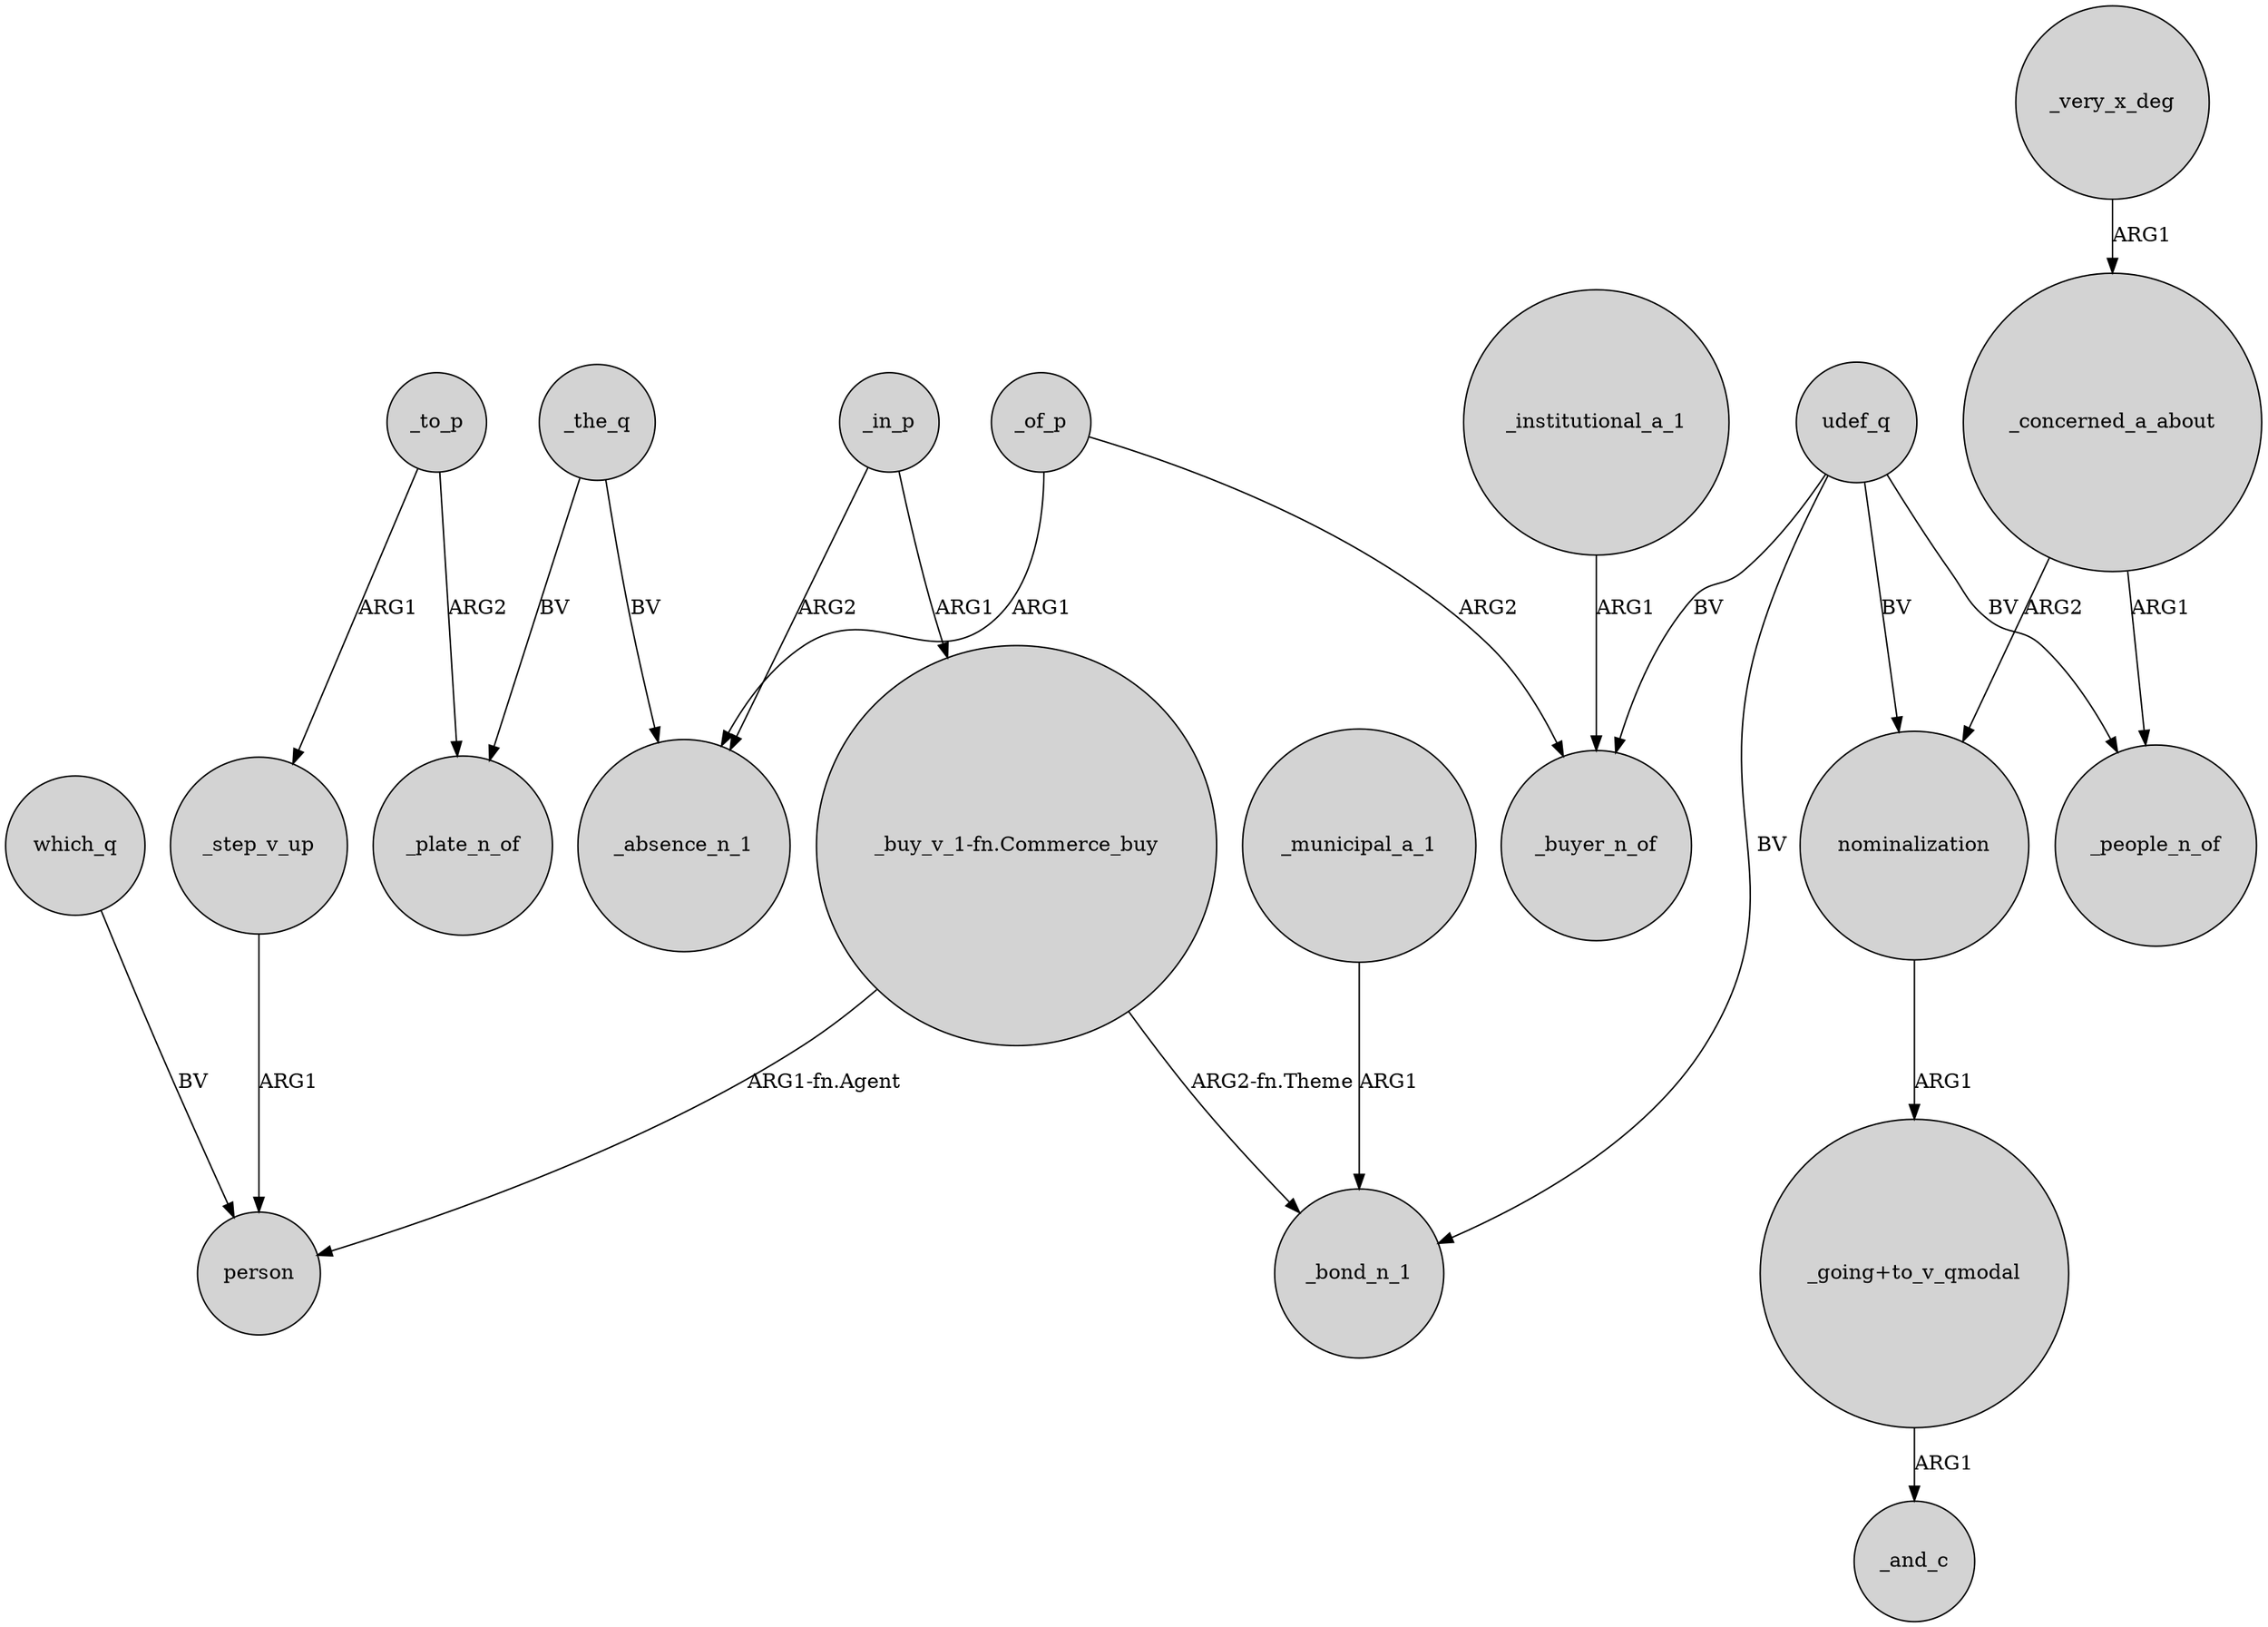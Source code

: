 digraph {
	node [shape=circle style=filled]
	_the_q -> _plate_n_of [label=BV]
	"_going+to_v_qmodal" -> _and_c [label=ARG1]
	_concerned_a_about -> nominalization [label=ARG2]
	_step_v_up -> person [label=ARG1]
	udef_q -> _buyer_n_of [label=BV]
	_in_p -> "_buy_v_1-fn.Commerce_buy" [label=ARG1]
	_municipal_a_1 -> _bond_n_1 [label=ARG1]
	"_buy_v_1-fn.Commerce_buy" -> person [label="ARG1-fn.Agent"]
	_concerned_a_about -> _people_n_of [label=ARG1]
	_of_p -> _buyer_n_of [label=ARG2]
	_of_p -> _absence_n_1 [label=ARG1]
	udef_q -> _people_n_of [label=BV]
	which_q -> person [label=BV]
	udef_q -> _bond_n_1 [label=BV]
	_in_p -> _absence_n_1 [label=ARG2]
	_the_q -> _absence_n_1 [label=BV]
	_institutional_a_1 -> _buyer_n_of [label=ARG1]
	"_buy_v_1-fn.Commerce_buy" -> _bond_n_1 [label="ARG2-fn.Theme"]
	udef_q -> nominalization [label=BV]
	_very_x_deg -> _concerned_a_about [label=ARG1]
	_to_p -> _step_v_up [label=ARG1]
	_to_p -> _plate_n_of [label=ARG2]
	nominalization -> "_going+to_v_qmodal" [label=ARG1]
}

